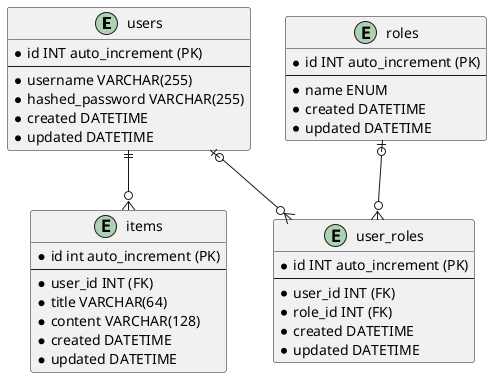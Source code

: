 @startuml sampleTables
entity users {
  * id INT auto_increment (PK)
  ---
  * username VARCHAR(255)
  * hashed_password VARCHAR(255)
  * created DATETIME
  * updated DATETIME
}

entity items {
  * id int auto_increment (PK)
  ---
  * user_id INT (FK)
  * title VARCHAR(64)
  * content VARCHAR(128)
  * created DATETIME
  * updated DATETIME
}

entity user_roles {
  * id INT auto_increment (PK)
  ---
  * user_id INT (FK)
  * role_id INT (FK)
  * created DATETIME
  * updated DATETIME
}

entity roles {
  * id INT auto_increment (PK)
  ---
  * name ENUM
  * created DATETIME
  * updated DATETIME
}

users ||--o{ items
users |o--o{ user_roles
roles |o--o{ user_roles
@enduml